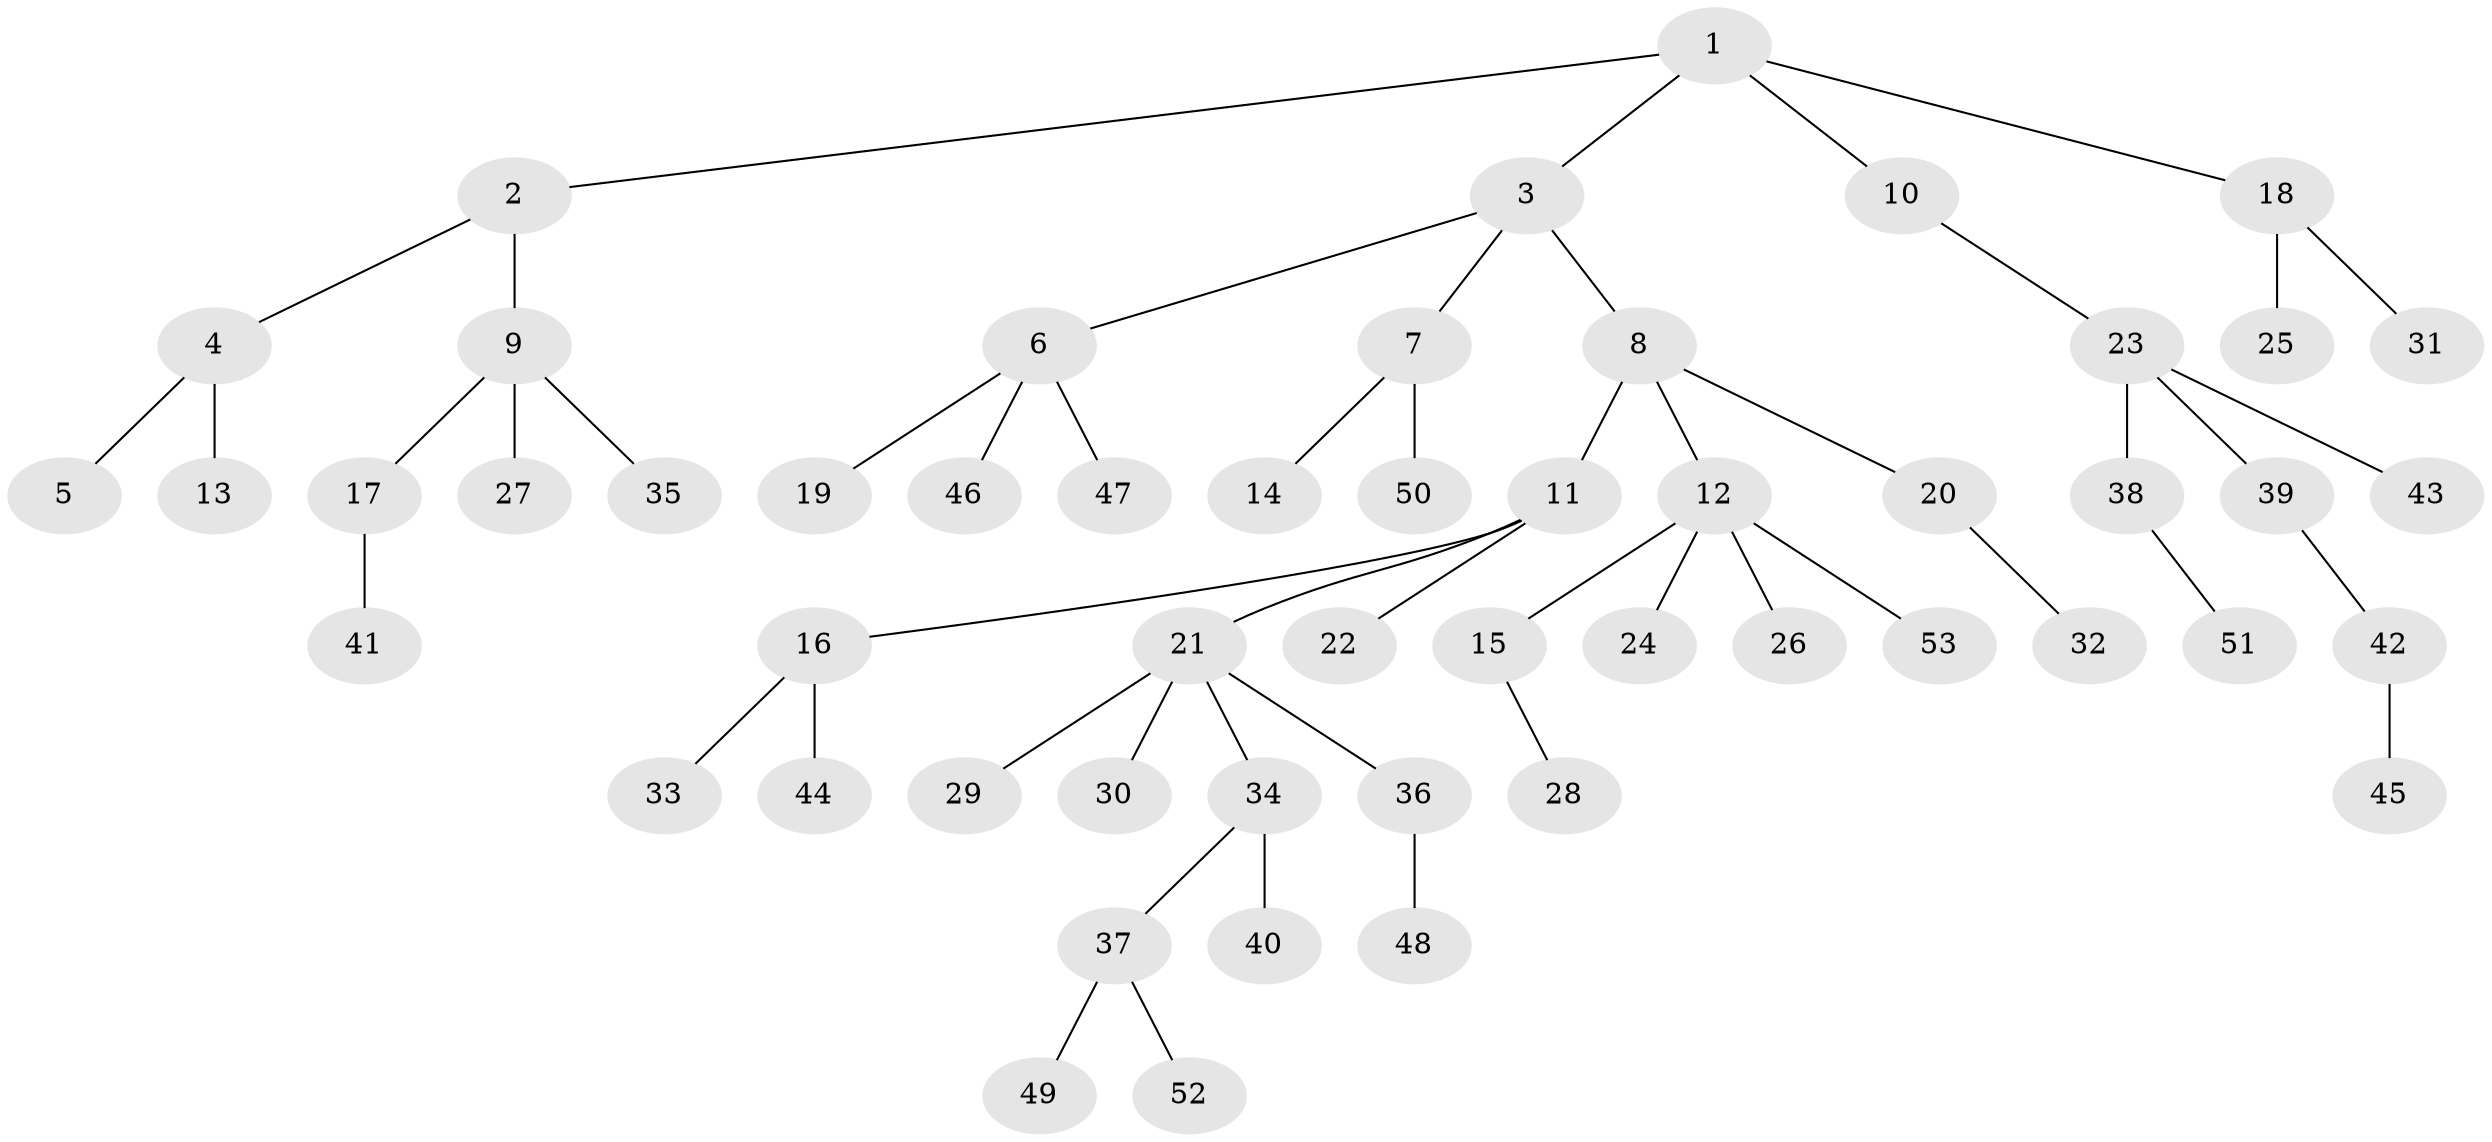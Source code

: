 // Generated by graph-tools (version 1.1) at 2025/36/03/09/25 02:36:41]
// undirected, 53 vertices, 52 edges
graph export_dot {
graph [start="1"]
  node [color=gray90,style=filled];
  1;
  2;
  3;
  4;
  5;
  6;
  7;
  8;
  9;
  10;
  11;
  12;
  13;
  14;
  15;
  16;
  17;
  18;
  19;
  20;
  21;
  22;
  23;
  24;
  25;
  26;
  27;
  28;
  29;
  30;
  31;
  32;
  33;
  34;
  35;
  36;
  37;
  38;
  39;
  40;
  41;
  42;
  43;
  44;
  45;
  46;
  47;
  48;
  49;
  50;
  51;
  52;
  53;
  1 -- 2;
  1 -- 3;
  1 -- 10;
  1 -- 18;
  2 -- 4;
  2 -- 9;
  3 -- 6;
  3 -- 7;
  3 -- 8;
  4 -- 5;
  4 -- 13;
  6 -- 19;
  6 -- 46;
  6 -- 47;
  7 -- 14;
  7 -- 50;
  8 -- 11;
  8 -- 12;
  8 -- 20;
  9 -- 17;
  9 -- 27;
  9 -- 35;
  10 -- 23;
  11 -- 16;
  11 -- 21;
  11 -- 22;
  12 -- 15;
  12 -- 24;
  12 -- 26;
  12 -- 53;
  15 -- 28;
  16 -- 33;
  16 -- 44;
  17 -- 41;
  18 -- 25;
  18 -- 31;
  20 -- 32;
  21 -- 29;
  21 -- 30;
  21 -- 34;
  21 -- 36;
  23 -- 38;
  23 -- 39;
  23 -- 43;
  34 -- 37;
  34 -- 40;
  36 -- 48;
  37 -- 49;
  37 -- 52;
  38 -- 51;
  39 -- 42;
  42 -- 45;
}
